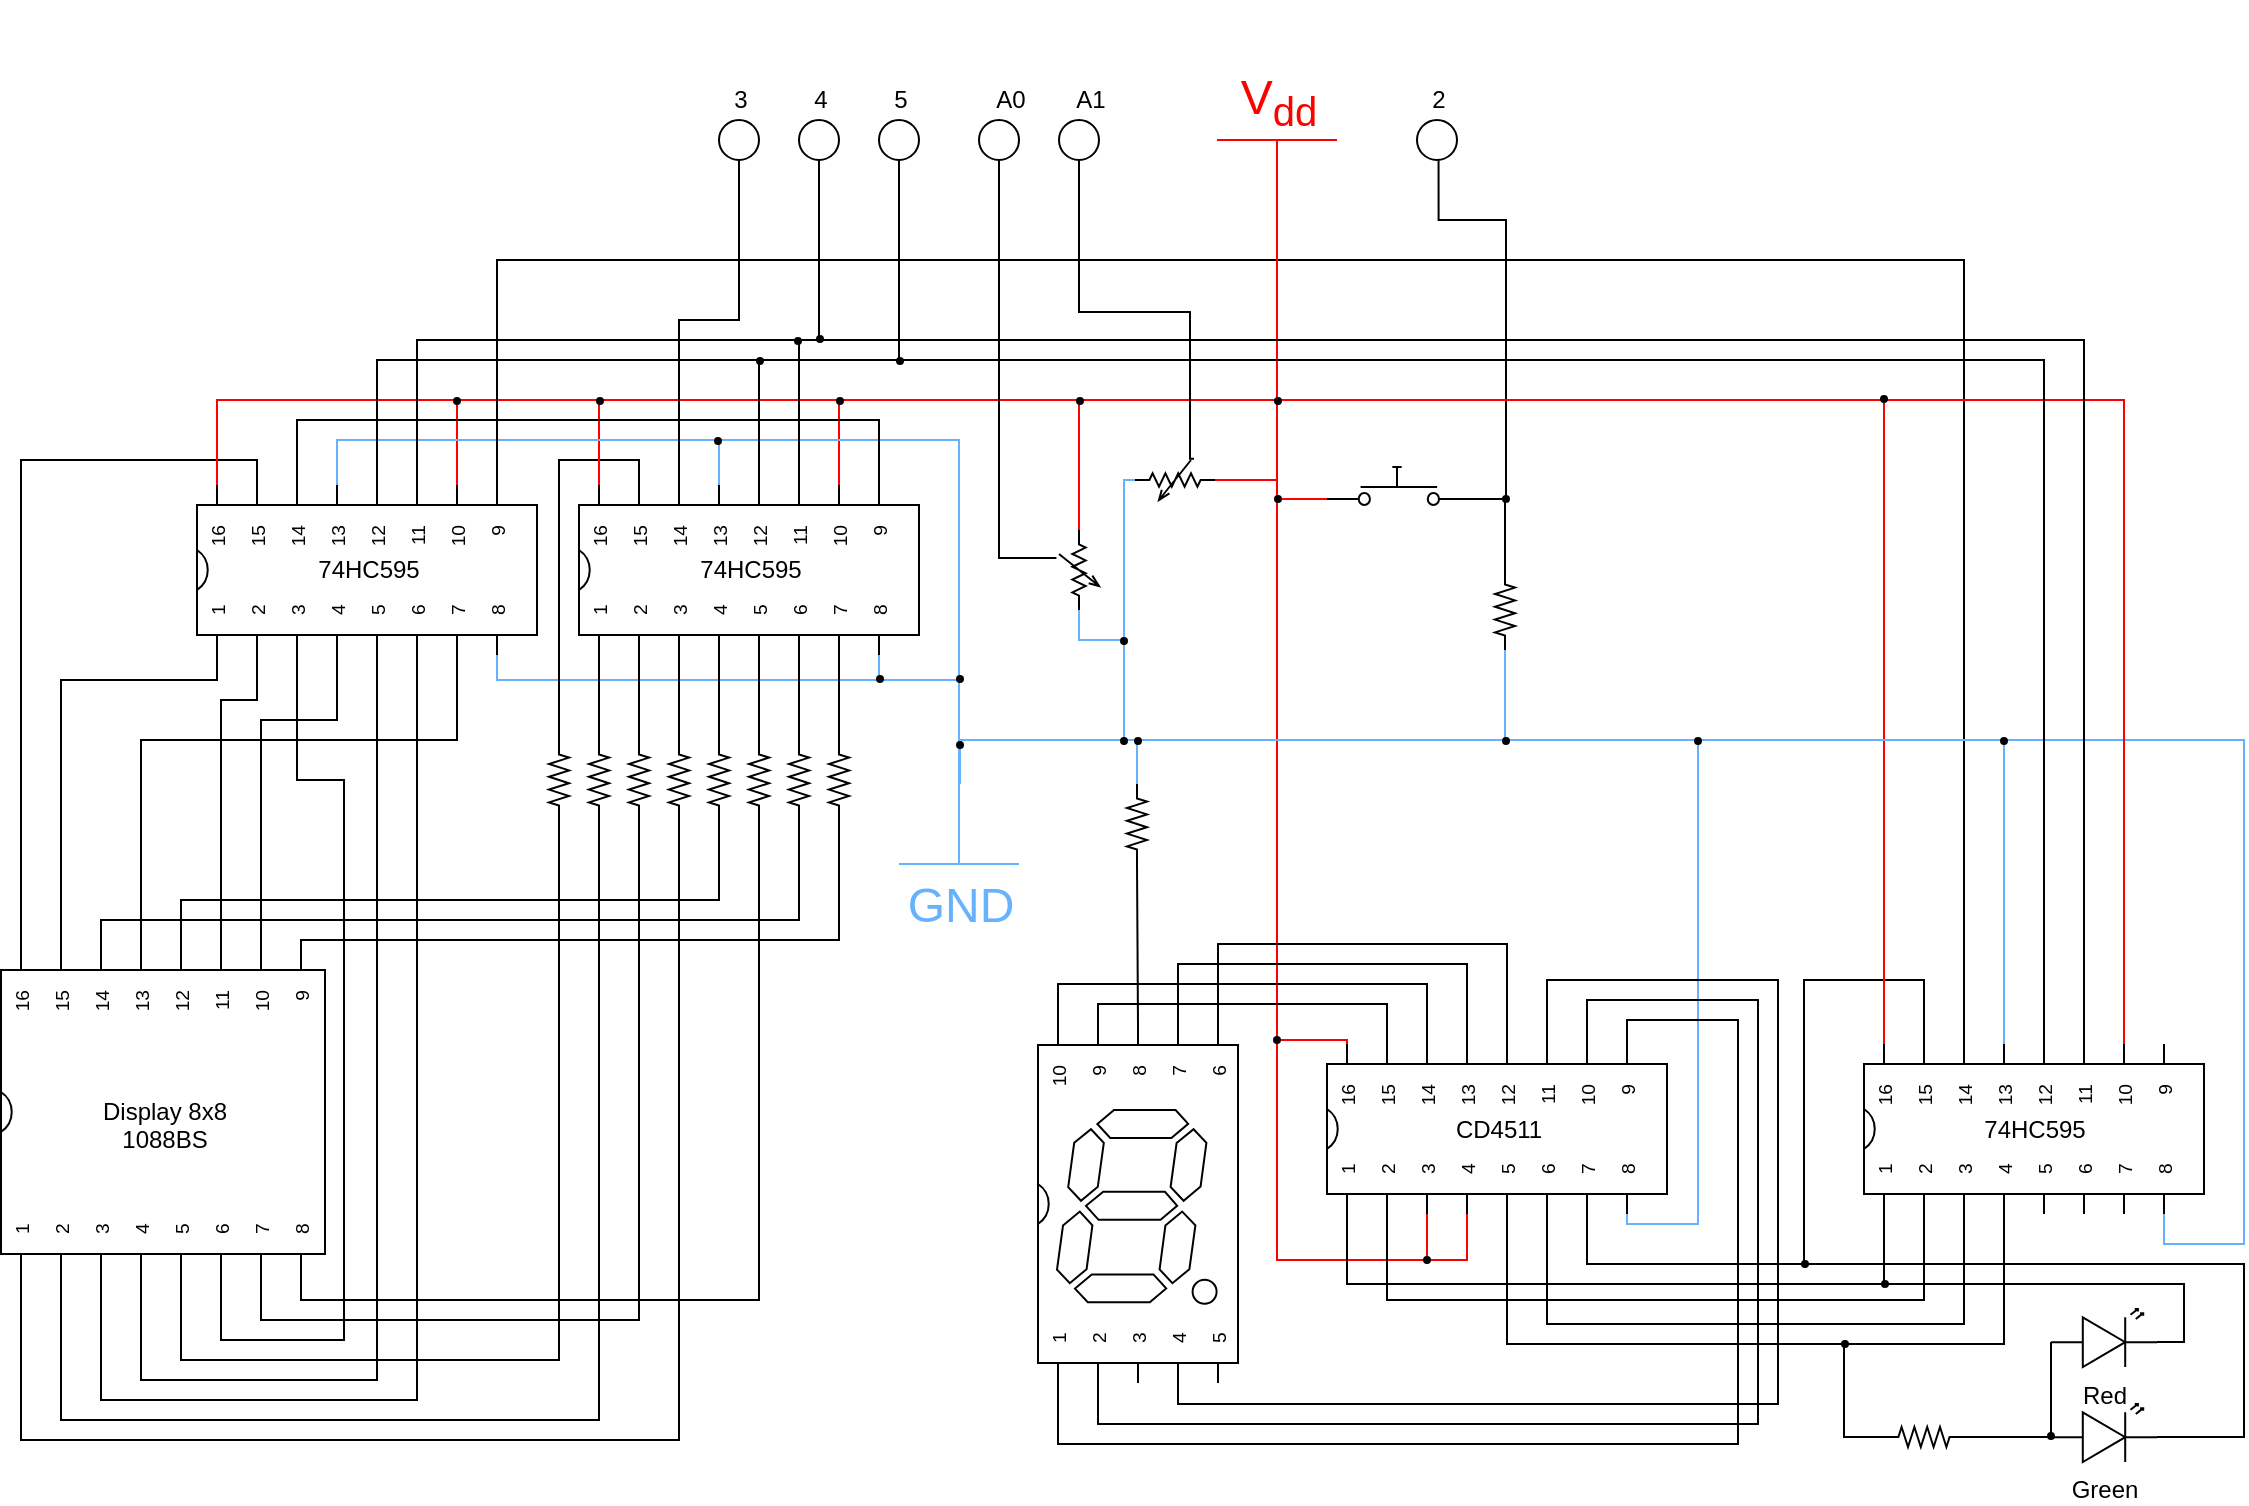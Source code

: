 <mxfile version="15.8.7" type="device"><diagram id="WAlq2ya5uPGr8nyrSccU" name="Page-1"><mxGraphModel dx="868" dy="563" grid="1" gridSize="10" guides="1" tooltips="1" connect="1" arrows="1" fold="1" page="1" pageScale="1" pageWidth="1169" pageHeight="827" math="0" shadow="0"><root><mxCell id="0"/><mxCell id="1" parent="0"/><mxCell id="hIVa_LFZMccntOHweYyd-4" value="" style="group" parent="1" vertex="1" connectable="0"><mxGeometry x="327.5" y="272.5" width="170" height="85" as="geometry"/></mxCell><mxCell id="hIVa_LFZMccntOHweYyd-1" value="" style="shadow=0;dashed=0;align=center;html=1;strokeWidth=1;shape=mxgraph.electrical.logic_gates.dual_inline_ic;labelNames=a,b,c,d,e,f,g,h,i,j,k,l,m,n,o,p,q,r,s,t;rotation=-90;flipH=1;flipV=1;direction=west;" parent="hIVa_LFZMccntOHweYyd-4" vertex="1"><mxGeometry x="42.5" y="-42.5" width="85" height="170" as="geometry"/></mxCell><mxCell id="hIVa_LFZMccntOHweYyd-3" value="&lt;span style=&quot;background-color: rgb(255 , 255 , 255)&quot;&gt;74HC595&lt;/span&gt;" style="text;html=1;align=center;verticalAlign=middle;resizable=0;points=[];autosize=1;strokeColor=none;fillColor=none;" parent="hIVa_LFZMccntOHweYyd-4" vertex="1"><mxGeometry x="50" y="32.5" width="70" height="20" as="geometry"/></mxCell><mxCell id="hIVa_LFZMccntOHweYyd-5" value="" style="group" parent="1" vertex="1" connectable="0"><mxGeometry x="136.5" y="272.5" width="170" height="85" as="geometry"/></mxCell><mxCell id="hIVa_LFZMccntOHweYyd-6" value="" style="shadow=0;dashed=0;align=center;html=1;strokeWidth=1;shape=mxgraph.electrical.logic_gates.dual_inline_ic;labelNames=a,b,c,d,e,f,g,h,i,j,k,l,m,n,o,p,q,r,s,t;rotation=-90;flipH=1;flipV=1;direction=west;" parent="hIVa_LFZMccntOHweYyd-5" vertex="1"><mxGeometry x="42.5" y="-42.5" width="85" height="170" as="geometry"/></mxCell><mxCell id="hIVa_LFZMccntOHweYyd-7" value="&lt;span style=&quot;background-color: rgb(255 , 255 , 255)&quot;&gt;74HC595&lt;/span&gt;" style="text;html=1;align=center;verticalAlign=middle;resizable=0;points=[];autosize=1;strokeColor=none;fillColor=none;" parent="hIVa_LFZMccntOHweYyd-5" vertex="1"><mxGeometry x="50" y="32.5" width="70" height="20" as="geometry"/></mxCell><mxCell id="hIVa_LFZMccntOHweYyd-42" style="edgeStyle=orthogonalEdgeStyle;rounded=0;orthogonalLoop=1;jettySize=auto;html=1;exitX=1;exitY=0;exitDx=0;exitDy=10;exitPerimeter=0;entryX=1;entryY=0;entryDx=0;entryDy=30;entryPerimeter=0;endArrow=none;endFill=0;" parent="1" source="hIVa_LFZMccntOHweYyd-9" target="hIVa_LFZMccntOHweYyd-6" edge="1"><mxGeometry relative="1" as="geometry"><Array as="points"><mxPoint x="49" y="260"/><mxPoint x="167" y="260"/></Array></mxGeometry></mxCell><mxCell id="hIVa_LFZMccntOHweYyd-43" style="edgeStyle=orthogonalEdgeStyle;rounded=0;orthogonalLoop=1;jettySize=auto;html=1;exitX=1;exitY=0;exitDx=0;exitDy=30;exitPerimeter=0;entryX=0;entryY=0;entryDx=0;entryDy=10;entryPerimeter=0;endArrow=none;endFill=0;" parent="1" source="hIVa_LFZMccntOHweYyd-9" target="hIVa_LFZMccntOHweYyd-6" edge="1"><mxGeometry relative="1" as="geometry"><Array as="points"><mxPoint x="69" y="370"/><mxPoint x="147" y="370"/></Array></mxGeometry></mxCell><mxCell id="hIVa_LFZMccntOHweYyd-44" style="edgeStyle=orthogonalEdgeStyle;rounded=0;orthogonalLoop=1;jettySize=auto;html=1;exitX=1;exitY=0;exitDx=0;exitDy=70;exitPerimeter=0;entryX=0;entryY=0;entryDx=0;entryDy=130;entryPerimeter=0;endArrow=none;endFill=0;" parent="1" source="hIVa_LFZMccntOHweYyd-9" target="hIVa_LFZMccntOHweYyd-6" edge="1"><mxGeometry relative="1" as="geometry"><Array as="points"><mxPoint x="109" y="400"/><mxPoint x="267" y="400"/></Array></mxGeometry></mxCell><mxCell id="hIVa_LFZMccntOHweYyd-45" style="edgeStyle=orthogonalEdgeStyle;rounded=0;orthogonalLoop=1;jettySize=auto;html=1;exitX=1;exitY=0;exitDx=0;exitDy=90;exitPerimeter=0;entryX=0;entryY=0.5;entryDx=0;entryDy=0;entryPerimeter=0;endArrow=none;endFill=0;" parent="1" source="hIVa_LFZMccntOHweYyd-9" target="hIVa_LFZMccntOHweYyd-17" edge="1"><mxGeometry relative="1" as="geometry"><Array as="points"><mxPoint x="129" y="480"/><mxPoint x="398" y="480"/></Array></mxGeometry></mxCell><mxCell id="hIVa_LFZMccntOHweYyd-47" style="edgeStyle=orthogonalEdgeStyle;rounded=0;orthogonalLoop=1;jettySize=auto;html=1;exitX=0;exitY=0;exitDx=0;exitDy=150;exitPerimeter=0;entryX=0;entryY=0.5;entryDx=0;entryDy=0;entryPerimeter=0;endArrow=none;endFill=0;" parent="1" source="hIVa_LFZMccntOHweYyd-9" target="hIVa_LFZMccntOHweYyd-15" edge="1"><mxGeometry relative="1" as="geometry"><Array as="points"><mxPoint x="189" y="680"/><mxPoint x="418" y="680"/></Array></mxGeometry></mxCell><mxCell id="hIVa_LFZMccntOHweYyd-48" style="edgeStyle=orthogonalEdgeStyle;rounded=0;orthogonalLoop=1;jettySize=auto;html=1;exitX=0;exitY=0;exitDx=0;exitDy=130;exitPerimeter=0;entryX=0;entryY=0.5;entryDx=0;entryDy=0;entryPerimeter=0;endArrow=none;endFill=0;" parent="1" source="hIVa_LFZMccntOHweYyd-9" target="hIVa_LFZMccntOHweYyd-18" edge="1"><mxGeometry relative="1" as="geometry"><Array as="points"><mxPoint x="169" y="690"/><mxPoint x="358" y="690"/></Array></mxGeometry></mxCell><mxCell id="hIVa_LFZMccntOHweYyd-49" style="edgeStyle=orthogonalEdgeStyle;rounded=0;orthogonalLoop=1;jettySize=auto;html=1;exitX=0;exitY=0;exitDx=0;exitDy=110;exitPerimeter=0;entryX=0;entryY=0;entryDx=0;entryDy=50;entryPerimeter=0;endArrow=none;endFill=0;" parent="1" source="hIVa_LFZMccntOHweYyd-9" target="hIVa_LFZMccntOHweYyd-6" edge="1"><mxGeometry relative="1" as="geometry"><Array as="points"><mxPoint x="149" y="700"/><mxPoint x="210" y="700"/><mxPoint x="210" y="420"/><mxPoint x="187" y="420"/></Array></mxGeometry></mxCell><mxCell id="hIVa_LFZMccntOHweYyd-50" style="edgeStyle=orthogonalEdgeStyle;rounded=0;orthogonalLoop=1;jettySize=auto;html=1;exitX=1;exitY=0;exitDx=0;exitDy=130;exitPerimeter=0;entryX=0;entryY=0;entryDx=0;entryDy=70;entryPerimeter=0;endArrow=none;endFill=0;" parent="1" source="hIVa_LFZMccntOHweYyd-9" target="hIVa_LFZMccntOHweYyd-6" edge="1"><mxGeometry relative="1" as="geometry"><Array as="points"><mxPoint x="169" y="390"/><mxPoint x="207" y="390"/></Array></mxGeometry></mxCell><mxCell id="hIVa_LFZMccntOHweYyd-51" style="edgeStyle=orthogonalEdgeStyle;rounded=0;orthogonalLoop=1;jettySize=auto;html=1;exitX=1;exitY=0;exitDx=0;exitDy=110;exitPerimeter=0;entryX=0;entryY=0;entryDx=0;entryDy=30;entryPerimeter=0;endArrow=none;endFill=0;" parent="1" source="hIVa_LFZMccntOHweYyd-9" target="hIVa_LFZMccntOHweYyd-6" edge="1"><mxGeometry relative="1" as="geometry"><Array as="points"><mxPoint x="149" y="380"/><mxPoint x="167" y="380"/></Array></mxGeometry></mxCell><mxCell id="hIVa_LFZMccntOHweYyd-52" style="edgeStyle=orthogonalEdgeStyle;rounded=0;orthogonalLoop=1;jettySize=auto;html=1;exitX=0;exitY=0;exitDx=0;exitDy=10;exitPerimeter=0;entryX=0;entryY=0.5;entryDx=0;entryDy=0;entryPerimeter=0;endArrow=none;endFill=0;" parent="1" source="hIVa_LFZMccntOHweYyd-9" target="hIVa_LFZMccntOHweYyd-16" edge="1"><mxGeometry relative="1" as="geometry"><Array as="points"><mxPoint x="49" y="750"/><mxPoint x="378" y="750"/></Array></mxGeometry></mxCell><mxCell id="hIVa_LFZMccntOHweYyd-53" style="edgeStyle=orthogonalEdgeStyle;rounded=0;orthogonalLoop=1;jettySize=auto;html=1;exitX=0;exitY=0;exitDx=0;exitDy=30;exitPerimeter=0;entryX=0;entryY=0.5;entryDx=0;entryDy=0;entryPerimeter=0;endArrow=none;endFill=0;" parent="1" source="hIVa_LFZMccntOHweYyd-9" target="hIVa_LFZMccntOHweYyd-20" edge="1"><mxGeometry relative="1" as="geometry"><Array as="points"><mxPoint x="69" y="740"/><mxPoint x="338" y="740"/></Array></mxGeometry></mxCell><mxCell id="hIVa_LFZMccntOHweYyd-54" style="edgeStyle=orthogonalEdgeStyle;rounded=0;orthogonalLoop=1;jettySize=auto;html=1;exitX=0;exitY=0;exitDx=0;exitDy=50;exitPerimeter=0;entryX=0;entryY=0;entryDx=0;entryDy=110;entryPerimeter=0;endArrow=none;endFill=0;" parent="1" source="hIVa_LFZMccntOHweYyd-9" target="hIVa_LFZMccntOHweYyd-6" edge="1"><mxGeometry relative="1" as="geometry"><Array as="points"><mxPoint x="89" y="730"/><mxPoint x="247" y="730"/></Array></mxGeometry></mxCell><mxCell id="hIVa_LFZMccntOHweYyd-55" style="edgeStyle=orthogonalEdgeStyle;rounded=0;orthogonalLoop=1;jettySize=auto;html=1;exitX=0;exitY=0;exitDx=0;exitDy=70;exitPerimeter=0;entryX=0;entryY=0;entryDx=0;entryDy=90;entryPerimeter=0;endArrow=none;endFill=0;" parent="1" source="hIVa_LFZMccntOHweYyd-9" target="hIVa_LFZMccntOHweYyd-6" edge="1"><mxGeometry relative="1" as="geometry"><Array as="points"><mxPoint x="109" y="720"/><mxPoint x="227" y="720"/></Array></mxGeometry></mxCell><mxCell id="hIVa_LFZMccntOHweYyd-10" value="" style="pointerEvents=1;verticalLabelPosition=bottom;shadow=0;dashed=0;align=center;html=1;verticalAlign=top;shape=mxgraph.electrical.resistors.resistor_2;labelBackgroundColor=none;rotation=-90;" parent="1" vertex="1"><mxGeometry x="437.5" y="415" width="40" height="10" as="geometry"/></mxCell><mxCell id="hIVa_LFZMccntOHweYyd-11" value="GND" style="pointerEvents=1;verticalLabelPosition=bottom;shadow=0;dashed=0;align=center;html=1;verticalAlign=top;shape=mxgraph.electrical.signal_sources.vss2;fontSize=24;flipV=1;labelBackgroundColor=none;strokeColor=#66B2FF;fontColor=#66B2FF;" parent="1" vertex="1"><mxGeometry x="487.5" y="422" width="60" height="40" as="geometry"/></mxCell><mxCell id="hIVa_LFZMccntOHweYyd-12" style="edgeStyle=orthogonalEdgeStyle;rounded=0;orthogonalLoop=1;jettySize=auto;html=1;exitX=0;exitY=0;exitDx=0;exitDy=150;exitPerimeter=0;entryX=0.5;entryY=1;entryDx=0;entryDy=0;entryPerimeter=0;endArrow=none;endFill=0;strokeColor=#66B2FF;" parent="1" source="hIVa_LFZMccntOHweYyd-1" target="hIVa_LFZMccntOHweYyd-11" edge="1"><mxGeometry relative="1" as="geometry"><Array as="points"><mxPoint x="477.5" y="370"/><mxPoint x="517.5" y="370"/></Array></mxGeometry></mxCell><mxCell id="hIVa_LFZMccntOHweYyd-13" style="edgeStyle=orthogonalEdgeStyle;rounded=0;orthogonalLoop=1;jettySize=auto;html=1;exitX=0;exitY=0;exitDx=0;exitDy=150;exitPerimeter=0;endArrow=none;endFill=0;entryX=0.5;entryY=1;entryDx=0;entryDy=0;entryPerimeter=0;strokeColor=#66B2FF;" parent="1" source="hIVa_LFZMccntOHweYyd-6" target="hIVa_LFZMccntOHweYyd-11" edge="1"><mxGeometry relative="1" as="geometry"><mxPoint x="557.5" y="400" as="targetPoint"/><Array as="points"><mxPoint x="286.5" y="370"/><mxPoint x="517.5" y="370"/></Array></mxGeometry></mxCell><mxCell id="hIVa_LFZMccntOHweYyd-40" style="edgeStyle=orthogonalEdgeStyle;rounded=0;orthogonalLoop=1;jettySize=auto;html=1;exitX=0;exitY=0.5;exitDx=0;exitDy=0;exitPerimeter=0;entryX=1;entryY=0;entryDx=0;entryDy=150;entryPerimeter=0;endArrow=none;endFill=0;" parent="1" source="hIVa_LFZMccntOHweYyd-10" target="hIVa_LFZMccntOHweYyd-9" edge="1"><mxGeometry relative="1" as="geometry"><Array as="points"><mxPoint x="458" y="500"/><mxPoint x="189" y="500"/></Array></mxGeometry></mxCell><mxCell id="hIVa_LFZMccntOHweYyd-41" style="edgeStyle=orthogonalEdgeStyle;rounded=0;orthogonalLoop=1;jettySize=auto;html=1;exitX=0;exitY=0.5;exitDx=0;exitDy=0;exitPerimeter=0;entryX=1;entryY=0;entryDx=0;entryDy=50;entryPerimeter=0;endArrow=none;endFill=0;" parent="1" source="hIVa_LFZMccntOHweYyd-14" target="hIVa_LFZMccntOHweYyd-9" edge="1"><mxGeometry relative="1" as="geometry"><Array as="points"><mxPoint x="438" y="490"/><mxPoint x="89" y="490"/></Array></mxGeometry></mxCell><mxCell id="hIVa_LFZMccntOHweYyd-14" value="" style="pointerEvents=1;verticalLabelPosition=bottom;shadow=0;dashed=0;align=center;html=1;verticalAlign=top;shape=mxgraph.electrical.resistors.resistor_2;labelBackgroundColor=none;rotation=-90;" parent="1" vertex="1"><mxGeometry x="417.5" y="415" width="40" height="10" as="geometry"/></mxCell><mxCell id="hIVa_LFZMccntOHweYyd-15" value="" style="pointerEvents=1;verticalLabelPosition=bottom;shadow=0;dashed=0;align=center;html=1;verticalAlign=top;shape=mxgraph.electrical.resistors.resistor_2;labelBackgroundColor=none;rotation=-90;" parent="1" vertex="1"><mxGeometry x="397.5" y="415" width="40" height="10" as="geometry"/></mxCell><mxCell id="hIVa_LFZMccntOHweYyd-16" value="" style="pointerEvents=1;verticalLabelPosition=bottom;shadow=0;dashed=0;align=center;html=1;verticalAlign=top;shape=mxgraph.electrical.resistors.resistor_2;labelBackgroundColor=none;rotation=-90;" parent="1" vertex="1"><mxGeometry x="357.5" y="415" width="40" height="10" as="geometry"/></mxCell><mxCell id="hIVa_LFZMccntOHweYyd-17" value="" style="pointerEvents=1;verticalLabelPosition=bottom;shadow=0;dashed=0;align=center;html=1;verticalAlign=top;shape=mxgraph.electrical.resistors.resistor_2;labelBackgroundColor=none;rotation=-90;" parent="1" vertex="1"><mxGeometry x="377.5" y="415" width="40" height="10" as="geometry"/></mxCell><mxCell id="hIVa_LFZMccntOHweYyd-18" value="" style="pointerEvents=1;verticalLabelPosition=bottom;shadow=0;dashed=0;align=center;html=1;verticalAlign=top;shape=mxgraph.electrical.resistors.resistor_2;labelBackgroundColor=none;rotation=-90;" parent="1" vertex="1"><mxGeometry x="337.5" y="415" width="40" height="10" as="geometry"/></mxCell><mxCell id="hIVa_LFZMccntOHweYyd-46" style="edgeStyle=orthogonalEdgeStyle;rounded=0;orthogonalLoop=1;jettySize=auto;html=1;exitX=0;exitY=0.5;exitDx=0;exitDy=0;exitPerimeter=0;entryX=0;entryY=0;entryDx=0;entryDy=90;entryPerimeter=0;endArrow=none;endFill=0;" parent="1" source="hIVa_LFZMccntOHweYyd-19" target="hIVa_LFZMccntOHweYyd-9" edge="1"><mxGeometry relative="1" as="geometry"><Array as="points"><mxPoint x="318" y="710"/><mxPoint x="129" y="710"/></Array></mxGeometry></mxCell><mxCell id="hIVa_LFZMccntOHweYyd-19" value="" style="pointerEvents=1;verticalLabelPosition=bottom;shadow=0;dashed=0;align=center;html=1;verticalAlign=top;shape=mxgraph.electrical.resistors.resistor_2;labelBackgroundColor=none;rotation=-90;" parent="1" vertex="1"><mxGeometry x="297.5" y="415" width="40" height="10" as="geometry"/></mxCell><mxCell id="hIVa_LFZMccntOHweYyd-20" value="" style="pointerEvents=1;verticalLabelPosition=bottom;shadow=0;dashed=0;align=center;html=1;verticalAlign=top;shape=mxgraph.electrical.resistors.resistor_2;labelBackgroundColor=none;rotation=-90;" parent="1" vertex="1"><mxGeometry x="317.5" y="415" width="40" height="10" as="geometry"/></mxCell><mxCell id="hIVa_LFZMccntOHweYyd-21" style="edgeStyle=orthogonalEdgeStyle;rounded=0;orthogonalLoop=1;jettySize=auto;html=1;exitX=0;exitY=0;exitDx=0;exitDy=130;exitPerimeter=0;entryX=1;entryY=0.5;entryDx=0;entryDy=0;entryPerimeter=0;endArrow=none;endFill=0;" parent="1" source="hIVa_LFZMccntOHweYyd-1" target="hIVa_LFZMccntOHweYyd-10" edge="1"><mxGeometry relative="1" as="geometry"/></mxCell><mxCell id="hIVa_LFZMccntOHweYyd-22" style="edgeStyle=orthogonalEdgeStyle;rounded=0;orthogonalLoop=1;jettySize=auto;html=1;exitX=0;exitY=0;exitDx=0;exitDy=110;exitPerimeter=0;entryX=1;entryY=0.5;entryDx=0;entryDy=0;entryPerimeter=0;endArrow=none;endFill=0;" parent="1" source="hIVa_LFZMccntOHweYyd-1" target="hIVa_LFZMccntOHweYyd-14" edge="1"><mxGeometry relative="1" as="geometry"/></mxCell><mxCell id="hIVa_LFZMccntOHweYyd-25" style="edgeStyle=orthogonalEdgeStyle;rounded=0;orthogonalLoop=1;jettySize=auto;html=1;exitX=0;exitY=0;exitDx=0;exitDy=90;exitPerimeter=0;entryX=1;entryY=0.5;entryDx=0;entryDy=0;entryPerimeter=0;endArrow=none;endFill=0;" parent="1" source="hIVa_LFZMccntOHweYyd-1" target="hIVa_LFZMccntOHweYyd-15" edge="1"><mxGeometry relative="1" as="geometry"/></mxCell><mxCell id="hIVa_LFZMccntOHweYyd-26" style="edgeStyle=orthogonalEdgeStyle;rounded=0;orthogonalLoop=1;jettySize=auto;html=1;exitX=0;exitY=0;exitDx=0;exitDy=70;exitPerimeter=0;entryX=1;entryY=0.5;entryDx=0;entryDy=0;entryPerimeter=0;endArrow=none;endFill=0;" parent="1" source="hIVa_LFZMccntOHweYyd-1" target="hIVa_LFZMccntOHweYyd-17" edge="1"><mxGeometry relative="1" as="geometry"/></mxCell><mxCell id="hIVa_LFZMccntOHweYyd-27" style="edgeStyle=orthogonalEdgeStyle;rounded=0;orthogonalLoop=1;jettySize=auto;html=1;exitX=0;exitY=0;exitDx=0;exitDy=50;exitPerimeter=0;entryX=1;entryY=0.5;entryDx=0;entryDy=0;entryPerimeter=0;endArrow=none;endFill=0;" parent="1" source="hIVa_LFZMccntOHweYyd-1" target="hIVa_LFZMccntOHweYyd-16" edge="1"><mxGeometry relative="1" as="geometry"/></mxCell><mxCell id="hIVa_LFZMccntOHweYyd-28" style="edgeStyle=orthogonalEdgeStyle;rounded=0;orthogonalLoop=1;jettySize=auto;html=1;exitX=0;exitY=0;exitDx=0;exitDy=30;exitPerimeter=0;entryX=1;entryY=0.5;entryDx=0;entryDy=0;entryPerimeter=0;endArrow=none;endFill=0;" parent="1" source="hIVa_LFZMccntOHweYyd-1" target="hIVa_LFZMccntOHweYyd-18" edge="1"><mxGeometry relative="1" as="geometry"/></mxCell><mxCell id="hIVa_LFZMccntOHweYyd-29" style="edgeStyle=orthogonalEdgeStyle;rounded=0;orthogonalLoop=1;jettySize=auto;html=1;exitX=0;exitY=0;exitDx=0;exitDy=10;exitPerimeter=0;entryX=1;entryY=0.5;entryDx=0;entryDy=0;entryPerimeter=0;endArrow=none;endFill=0;" parent="1" source="hIVa_LFZMccntOHweYyd-1" target="hIVa_LFZMccntOHweYyd-20" edge="1"><mxGeometry relative="1" as="geometry"/></mxCell><mxCell id="hIVa_LFZMccntOHweYyd-30" style="edgeStyle=orthogonalEdgeStyle;rounded=0;orthogonalLoop=1;jettySize=auto;html=1;exitX=1;exitY=0;exitDx=0;exitDy=30;exitPerimeter=0;entryX=1;entryY=0.5;entryDx=0;entryDy=0;entryPerimeter=0;endArrow=none;endFill=0;" parent="1" source="hIVa_LFZMccntOHweYyd-1" target="hIVa_LFZMccntOHweYyd-19" edge="1"><mxGeometry relative="1" as="geometry"><Array as="points"><mxPoint x="358" y="260"/><mxPoint x="318" y="260"/></Array></mxGeometry></mxCell><mxCell id="hIVa_LFZMccntOHweYyd-32" style="edgeStyle=orthogonalEdgeStyle;rounded=0;orthogonalLoop=1;jettySize=auto;html=1;exitX=0.5;exitY=0;exitDx=0;exitDy=0;exitPerimeter=0;entryX=1;entryY=0;entryDx=0;entryDy=130;entryPerimeter=0;endArrow=none;endFill=0;strokeColor=#FF0000;" parent="1" source="-0f09e0QBO-piiXvDuSQ-41" target="hIVa_LFZMccntOHweYyd-1" edge="1"><mxGeometry relative="1" as="geometry"><Array as="points"><mxPoint x="676.5" y="230"/><mxPoint x="457.5" y="230"/></Array></mxGeometry></mxCell><mxCell id="hIVa_LFZMccntOHweYyd-34" style="edgeStyle=orthogonalEdgeStyle;rounded=0;orthogonalLoop=1;jettySize=auto;html=1;exitX=1;exitY=0;exitDx=0;exitDy=130;exitPerimeter=0;entryX=0.5;entryY=0;entryDx=0;entryDy=0;entryPerimeter=0;endArrow=none;endFill=0;strokeColor=#FF0000;" parent="1" source="hIVa_LFZMccntOHweYyd-6" target="-0f09e0QBO-piiXvDuSQ-41" edge="1"><mxGeometry relative="1" as="geometry"><Array as="points"><mxPoint x="266.5" y="230"/><mxPoint x="676.5" y="230"/></Array></mxGeometry></mxCell><mxCell id="hIVa_LFZMccntOHweYyd-35" style="edgeStyle=orthogonalEdgeStyle;rounded=0;orthogonalLoop=1;jettySize=auto;html=1;exitX=1;exitY=0;exitDx=0;exitDy=10;exitPerimeter=0;endArrow=none;endFill=0;entryX=0.5;entryY=0;entryDx=0;entryDy=0;entryPerimeter=0;strokeColor=#FF0000;" parent="1" source="hIVa_LFZMccntOHweYyd-1" target="-0f09e0QBO-piiXvDuSQ-41" edge="1"><mxGeometry relative="1" as="geometry"><mxPoint x="597.5" y="170" as="targetPoint"/><Array as="points"><mxPoint x="337.5" y="230"/><mxPoint x="676.5" y="230"/></Array></mxGeometry></mxCell><mxCell id="hIVa_LFZMccntOHweYyd-36" style="edgeStyle=orthogonalEdgeStyle;rounded=0;orthogonalLoop=1;jettySize=auto;html=1;exitX=1;exitY=0;exitDx=0;exitDy=10;exitPerimeter=0;entryX=0.5;entryY=0;entryDx=0;entryDy=0;entryPerimeter=0;endArrow=none;endFill=0;strokeColor=#FF0000;" parent="1" source="hIVa_LFZMccntOHweYyd-6" target="-0f09e0QBO-piiXvDuSQ-41" edge="1"><mxGeometry relative="1" as="geometry"><Array as="points"><mxPoint x="146.5" y="230"/><mxPoint x="676.5" y="230"/></Array></mxGeometry></mxCell><mxCell id="hIVa_LFZMccntOHweYyd-38" style="edgeStyle=orthogonalEdgeStyle;rounded=0;orthogonalLoop=1;jettySize=auto;html=1;exitX=1;exitY=0;exitDx=0;exitDy=70;exitPerimeter=0;entryX=0.5;entryY=1;entryDx=0;entryDy=0;entryPerimeter=0;endArrow=none;endFill=0;strokeColor=#66B2FF;" parent="1" source="hIVa_LFZMccntOHweYyd-1" target="hIVa_LFZMccntOHweYyd-11" edge="1"><mxGeometry relative="1" as="geometry"><Array as="points"><mxPoint x="398" y="250"/><mxPoint x="518" y="250"/></Array></mxGeometry></mxCell><mxCell id="hIVa_LFZMccntOHweYyd-39" style="edgeStyle=orthogonalEdgeStyle;rounded=0;orthogonalLoop=1;jettySize=auto;html=1;exitX=1;exitY=0;exitDx=0;exitDy=70;exitPerimeter=0;entryX=1;entryY=0;entryDx=0;entryDy=70;entryPerimeter=0;endArrow=none;endFill=0;strokeColor=#66B2FF;" parent="1" source="hIVa_LFZMccntOHweYyd-6" target="hIVa_LFZMccntOHweYyd-1" edge="1"><mxGeometry relative="1" as="geometry"><Array as="points"><mxPoint x="206.5" y="250"/><mxPoint x="397.5" y="250"/></Array></mxGeometry></mxCell><mxCell id="hIVa_LFZMccntOHweYyd-63" style="edgeStyle=orthogonalEdgeStyle;rounded=0;orthogonalLoop=1;jettySize=auto;html=1;exitX=0.5;exitY=1;exitDx=0;exitDy=0;entryX=1;entryY=0;entryDx=0;entryDy=110;entryPerimeter=0;endArrow=none;endFill=0;" parent="1" source="hIVa_LFZMccntOHweYyd-56" target="hIVa_LFZMccntOHweYyd-6" edge="1"><mxGeometry relative="1" as="geometry"><Array as="points"><mxPoint x="447.5" y="200"/><mxPoint x="246.5" y="200"/></Array></mxGeometry></mxCell><mxCell id="hIVa_LFZMccntOHweYyd-64" style="edgeStyle=orthogonalEdgeStyle;rounded=0;orthogonalLoop=1;jettySize=auto;html=1;exitX=0.5;exitY=1;exitDx=0;exitDy=0;entryX=1;entryY=0;entryDx=0;entryDy=110;entryPerimeter=0;endArrow=none;endFill=0;" parent="1" source="hIVa_LFZMccntOHweYyd-56" target="hIVa_LFZMccntOHweYyd-1" edge="1"><mxGeometry relative="1" as="geometry"><Array as="points"><mxPoint x="447.5" y="200"/><mxPoint x="437.5" y="200"/></Array></mxGeometry></mxCell><mxCell id="hIVa_LFZMccntOHweYyd-67" style="edgeStyle=orthogonalEdgeStyle;rounded=0;orthogonalLoop=1;jettySize=auto;html=1;exitX=0.5;exitY=1;exitDx=0;exitDy=0;entryX=1;entryY=0;entryDx=0;entryDy=50;entryPerimeter=0;endArrow=none;endFill=0;" parent="1" source="hIVa_LFZMccntOHweYyd-57" target="hIVa_LFZMccntOHweYyd-1" edge="1"><mxGeometry relative="1" as="geometry"><Array as="points"><mxPoint x="407.5" y="190"/><mxPoint x="377.5" y="190"/></Array></mxGeometry></mxCell><mxCell id="hIVa_LFZMccntOHweYyd-60" style="edgeStyle=orthogonalEdgeStyle;rounded=0;orthogonalLoop=1;jettySize=auto;html=1;exitX=0.5;exitY=1;exitDx=0;exitDy=0;entryX=1;entryY=0;entryDx=0;entryDy=90;entryPerimeter=0;endArrow=none;endFill=0;" parent="1" source="hIVa_LFZMccntOHweYyd-58" target="hIVa_LFZMccntOHweYyd-1" edge="1"><mxGeometry relative="1" as="geometry"><Array as="points"><mxPoint x="487.5" y="210"/><mxPoint x="417.5" y="210"/></Array></mxGeometry></mxCell><mxCell id="hIVa_LFZMccntOHweYyd-61" style="edgeStyle=orthogonalEdgeStyle;rounded=0;orthogonalLoop=1;jettySize=auto;html=1;exitX=0.5;exitY=1;exitDx=0;exitDy=0;entryX=1;entryY=0;entryDx=0;entryDy=90;entryPerimeter=0;endArrow=none;endFill=0;" parent="1" source="hIVa_LFZMccntOHweYyd-58" target="hIVa_LFZMccntOHweYyd-6" edge="1"><mxGeometry relative="1" as="geometry"><Array as="points"><mxPoint x="487.5" y="210"/><mxPoint x="226.5" y="210"/></Array></mxGeometry></mxCell><mxCell id="hIVa_LFZMccntOHweYyd-68" style="edgeStyle=orthogonalEdgeStyle;rounded=0;orthogonalLoop=1;jettySize=auto;html=1;exitX=1;exitY=0;exitDx=0;exitDy=150;exitPerimeter=0;entryX=1;entryY=0;entryDx=0;entryDy=50;entryPerimeter=0;endArrow=none;endFill=0;" parent="1" source="hIVa_LFZMccntOHweYyd-1" target="hIVa_LFZMccntOHweYyd-6" edge="1"><mxGeometry relative="1" as="geometry"><Array as="points"><mxPoint x="477.5" y="240"/><mxPoint x="186.5" y="240"/></Array></mxGeometry></mxCell><mxCell id="buIrTmSZ2sm0ezfgl0Va-7" style="edgeStyle=orthogonalEdgeStyle;rounded=0;orthogonalLoop=1;jettySize=auto;html=1;entryX=0.5;entryY=0;entryDx=0;entryDy=0;entryPerimeter=0;endArrow=none;endFill=0;exitX=0;exitY=0.5;exitDx=0;exitDy=0;exitPerimeter=0;strokeColor=#FF0000;" parent="1" source="buIrTmSZ2sm0ezfgl0Va-2" target="-0f09e0QBO-piiXvDuSQ-41" edge="1"><mxGeometry relative="1" as="geometry"><Array as="points"><mxPoint x="644" y="270"/><mxPoint x="677" y="270"/></Array><mxPoint x="650" y="310" as="sourcePoint"/></mxGeometry></mxCell><mxCell id="buIrTmSZ2sm0ezfgl0Va-9" style="edgeStyle=orthogonalEdgeStyle;rounded=0;orthogonalLoop=1;jettySize=auto;html=1;entryX=0.5;entryY=1;entryDx=0;entryDy=0;entryPerimeter=0;endArrow=none;endFill=0;exitX=1;exitY=0.5;exitDx=0;exitDy=0;exitPerimeter=0;strokeColor=#66B2FF;" parent="1" source="buIrTmSZ2sm0ezfgl0Va-2" target="hIVa_LFZMccntOHweYyd-11" edge="1"><mxGeometry relative="1" as="geometry"><Array as="points"><mxPoint x="600" y="270"/><mxPoint x="600" y="400"/><mxPoint x="517" y="400"/></Array><mxPoint x="640" y="380" as="sourcePoint"/></mxGeometry></mxCell><mxCell id="buIrTmSZ2sm0ezfgl0Va-2" value="" style="pointerEvents=1;verticalLabelPosition=bottom;shadow=0;dashed=0;align=center;fillColor=#ffffff;html=1;verticalAlign=top;strokeWidth=1;shape=mxgraph.electrical.resistors.variable_resistor_2;rotation=-180;" parent="1" vertex="1"><mxGeometry x="605.5" y="260" width="40" height="20" as="geometry"/></mxCell><mxCell id="buIrTmSZ2sm0ezfgl0Va-6" style="edgeStyle=orthogonalEdgeStyle;rounded=0;orthogonalLoop=1;jettySize=auto;html=1;exitX=0;exitY=0.5;exitDx=0;exitDy=0;exitPerimeter=0;entryX=0.5;entryY=0;entryDx=0;entryDy=0;entryPerimeter=0;endArrow=none;endFill=0;strokeColor=#FF0000;" parent="1" source="buIrTmSZ2sm0ezfgl0Va-3" target="-0f09e0QBO-piiXvDuSQ-41" edge="1"><mxGeometry relative="1" as="geometry"><Array as="points"><mxPoint x="578" y="230"/><mxPoint x="677" y="230"/></Array></mxGeometry></mxCell><mxCell id="buIrTmSZ2sm0ezfgl0Va-8" style="edgeStyle=orthogonalEdgeStyle;rounded=0;orthogonalLoop=1;jettySize=auto;html=1;exitX=1;exitY=0.5;exitDx=0;exitDy=0;exitPerimeter=0;entryX=0.5;entryY=1;entryDx=0;entryDy=0;entryPerimeter=0;endArrow=none;endFill=0;strokeColor=#66B2FF;" parent="1" source="buIrTmSZ2sm0ezfgl0Va-3" target="hIVa_LFZMccntOHweYyd-11" edge="1"><mxGeometry relative="1" as="geometry"><Array as="points"><mxPoint x="577" y="350"/><mxPoint x="600" y="350"/><mxPoint x="600" y="400"/><mxPoint x="517" y="400"/></Array></mxGeometry></mxCell><mxCell id="buIrTmSZ2sm0ezfgl0Va-3" value="" style="pointerEvents=1;verticalLabelPosition=bottom;shadow=0;dashed=0;align=center;fillColor=#ffffff;html=1;verticalAlign=top;strokeWidth=1;shape=mxgraph.electrical.resistors.variable_resistor_2;rotation=90;" parent="1" vertex="1"><mxGeometry x="557.5" y="305" width="40" height="20" as="geometry"/></mxCell><mxCell id="buIrTmSZ2sm0ezfgl0Va-10" value="" style="group" parent="1" vertex="1" connectable="0"><mxGeometry x="477.5" y="70" width="20" height="40" as="geometry"/></mxCell><mxCell id="hIVa_LFZMccntOHweYyd-58" value="" style="verticalLabelPosition=bottom;shadow=0;dashed=0;align=center;html=1;verticalAlign=top;strokeWidth=1;shape=ellipse;perimeter=ellipsePerimeter;labelBackgroundColor=none;" parent="buIrTmSZ2sm0ezfgl0Va-10" vertex="1"><mxGeometry y="20" width="20" height="20" as="geometry"/></mxCell><mxCell id="hIVa_LFZMccntOHweYyd-62" value="5" style="text;html=1;align=center;verticalAlign=middle;resizable=0;points=[];autosize=1;strokeColor=none;fillColor=none;" parent="buIrTmSZ2sm0ezfgl0Va-10" vertex="1"><mxGeometry width="20" height="20" as="geometry"/></mxCell><mxCell id="buIrTmSZ2sm0ezfgl0Va-11" value="" style="group" parent="1" vertex="1" connectable="0"><mxGeometry x="437.5" y="70" width="20" height="40" as="geometry"/></mxCell><mxCell id="hIVa_LFZMccntOHweYyd-56" value="" style="verticalLabelPosition=bottom;shadow=0;dashed=0;align=center;html=1;verticalAlign=top;strokeWidth=1;shape=ellipse;perimeter=ellipsePerimeter;labelBackgroundColor=none;" parent="buIrTmSZ2sm0ezfgl0Va-11" vertex="1"><mxGeometry y="20" width="20" height="20" as="geometry"/></mxCell><mxCell id="hIVa_LFZMccntOHweYyd-65" value="4" style="text;html=1;align=center;verticalAlign=middle;resizable=0;points=[];autosize=1;strokeColor=none;fillColor=none;" parent="buIrTmSZ2sm0ezfgl0Va-11" vertex="1"><mxGeometry width="20" height="20" as="geometry"/></mxCell><mxCell id="buIrTmSZ2sm0ezfgl0Va-12" value="" style="group" parent="1" vertex="1" connectable="0"><mxGeometry x="397.5" y="70" width="20" height="40" as="geometry"/></mxCell><mxCell id="hIVa_LFZMccntOHweYyd-57" value="" style="verticalLabelPosition=bottom;shadow=0;dashed=0;align=center;html=1;verticalAlign=top;strokeWidth=1;shape=ellipse;perimeter=ellipsePerimeter;labelBackgroundColor=none;" parent="buIrTmSZ2sm0ezfgl0Va-12" vertex="1"><mxGeometry y="20" width="20" height="20" as="geometry"/></mxCell><mxCell id="hIVa_LFZMccntOHweYyd-66" value="3" style="text;html=1;align=center;verticalAlign=middle;resizable=0;points=[];autosize=1;strokeColor=none;fillColor=none;" parent="buIrTmSZ2sm0ezfgl0Va-12" vertex="1"><mxGeometry width="20" height="20" as="geometry"/></mxCell><mxCell id="buIrTmSZ2sm0ezfgl0Va-13" value="" style="group" parent="1" vertex="1" connectable="0"><mxGeometry x="527.5" y="70" width="30" height="40" as="geometry"/></mxCell><mxCell id="buIrTmSZ2sm0ezfgl0Va-14" value="" style="verticalLabelPosition=bottom;shadow=0;dashed=0;align=center;html=1;verticalAlign=top;strokeWidth=1;shape=ellipse;perimeter=ellipsePerimeter;labelBackgroundColor=none;" parent="buIrTmSZ2sm0ezfgl0Va-13" vertex="1"><mxGeometry y="20" width="20" height="20" as="geometry"/></mxCell><mxCell id="buIrTmSZ2sm0ezfgl0Va-15" value="A0" style="text;html=1;align=center;verticalAlign=middle;resizable=0;points=[];autosize=1;strokeColor=none;fillColor=none;" parent="buIrTmSZ2sm0ezfgl0Va-13" vertex="1"><mxGeometry width="30" height="20" as="geometry"/></mxCell><mxCell id="buIrTmSZ2sm0ezfgl0Va-16" value="" style="group" parent="1" vertex="1" connectable="0"><mxGeometry x="567.5" y="70" width="30" height="40" as="geometry"/></mxCell><mxCell id="buIrTmSZ2sm0ezfgl0Va-17" value="" style="verticalLabelPosition=bottom;shadow=0;dashed=0;align=center;html=1;verticalAlign=top;strokeWidth=1;shape=ellipse;perimeter=ellipsePerimeter;labelBackgroundColor=none;" parent="buIrTmSZ2sm0ezfgl0Va-16" vertex="1"><mxGeometry y="20" width="20" height="20" as="geometry"/></mxCell><mxCell id="buIrTmSZ2sm0ezfgl0Va-18" value="A1" style="text;html=1;align=center;verticalAlign=middle;resizable=0;points=[];autosize=1;strokeColor=none;fillColor=none;" parent="buIrTmSZ2sm0ezfgl0Va-16" vertex="1"><mxGeometry width="30" height="20" as="geometry"/></mxCell><mxCell id="buIrTmSZ2sm0ezfgl0Va-20" style="edgeStyle=orthogonalEdgeStyle;rounded=0;orthogonalLoop=1;jettySize=auto;html=1;exitX=0.5;exitY=1;exitDx=0;exitDy=0;entryX=0.263;entryY=1.029;entryDx=0;entryDy=0;entryPerimeter=0;endArrow=none;endFill=0;" parent="1" source="buIrTmSZ2sm0ezfgl0Va-17" target="buIrTmSZ2sm0ezfgl0Va-2" edge="1"><mxGeometry relative="1" as="geometry"><Array as="points"><mxPoint x="578" y="186"/><mxPoint x="633" y="186"/></Array></mxGeometry></mxCell><mxCell id="buIrTmSZ2sm0ezfgl0Va-21" style="edgeStyle=orthogonalEdgeStyle;rounded=0;orthogonalLoop=1;jettySize=auto;html=1;exitX=0.5;exitY=1;exitDx=0;exitDy=0;entryX=0.35;entryY=1.064;entryDx=0;entryDy=0;entryPerimeter=0;endArrow=none;endFill=0;" parent="1" source="buIrTmSZ2sm0ezfgl0Va-14" target="buIrTmSZ2sm0ezfgl0Va-3" edge="1"><mxGeometry relative="1" as="geometry"><Array as="points"><mxPoint x="538" y="309"/></Array></mxGeometry></mxCell><mxCell id="eflCW-J4mFo0VuX-N2Ev-3" value="" style="group" parent="1" vertex="1" connectable="0"><mxGeometry x="97" y="30" width="179" height="100" as="geometry"/></mxCell><mxCell id="eflCW-J4mFo0VuX-N2Ev-8" style="edgeStyle=orthogonalEdgeStyle;rounded=0;orthogonalLoop=1;jettySize=auto;html=1;exitX=1;exitY=0.5;exitDx=0;exitDy=0;exitPerimeter=0;entryX=0.5;entryY=1;entryDx=0;entryDy=0;entryPerimeter=0;endArrow=none;endFill=0;strokeColor=#66B2FF;" parent="1" source="eflCW-J4mFo0VuX-N2Ev-9" target="hIVa_LFZMccntOHweYyd-11" edge="1"><mxGeometry relative="1" as="geometry"><Array as="points"><mxPoint x="607" y="400"/><mxPoint x="517" y="400"/></Array></mxGeometry></mxCell><mxCell id="eflCW-J4mFo0VuX-N2Ev-9" value="" style="pointerEvents=1;verticalLabelPosition=bottom;shadow=0;dashed=0;align=center;html=1;verticalAlign=top;shape=mxgraph.electrical.resistors.resistor_2;labelBackgroundColor=none;rotation=-90;" parent="1" vertex="1"><mxGeometry x="586.5" y="437" width="40" height="10" as="geometry"/></mxCell><mxCell id="eflCW-J4mFo0VuX-N2Ev-10" style="edgeStyle=orthogonalEdgeStyle;rounded=0;orthogonalLoop=1;jettySize=auto;html=1;exitX=1;exitY=0;exitDx=0;exitDy=50;exitPerimeter=0;entryX=0;entryY=0.5;entryDx=0;entryDy=0;entryPerimeter=0;endArrow=none;endFill=0;" parent="1" source="eflCW-J4mFo0VuX-N2Ev-2" target="eflCW-J4mFo0VuX-N2Ev-9" edge="1"><mxGeometry relative="1" as="geometry"><mxPoint x="627.5" y="635" as="sourcePoint"/><mxPoint x="527.5" y="427" as="targetPoint"/><Array as="points"><mxPoint x="606.5" y="543"/></Array></mxGeometry></mxCell><mxCell id="-0f09e0QBO-piiXvDuSQ-59" style="edgeStyle=orthogonalEdgeStyle;rounded=0;orthogonalLoop=1;jettySize=auto;html=1;exitX=1;exitY=0.84;exitDx=0;exitDy=0;exitPerimeter=0;entryX=0.5;entryY=1;entryDx=0;entryDy=0;endArrow=none;endFill=0;" parent="1" edge="1"><mxGeometry relative="1" as="geometry"><Array as="points"><mxPoint x="791" y="280"/><mxPoint x="791" y="140"/><mxPoint x="757" y="140"/></Array><mxPoint x="772.448" y="279.517" as="sourcePoint"/><mxPoint x="757.276" y="109.862" as="targetPoint"/></mxGeometry></mxCell><mxCell id="-0f09e0QBO-piiXvDuSQ-61" style="edgeStyle=orthogonalEdgeStyle;rounded=0;orthogonalLoop=1;jettySize=auto;html=1;exitX=0;exitY=0.84;exitDx=0;exitDy=0;exitPerimeter=0;entryX=0.5;entryY=0;entryDx=0;entryDy=0;entryPerimeter=0;endArrow=none;endFill=0;strokeColor=#FF0000;" parent="1" source="OoQ6KTClx0PfShwjAwXe-2" target="-0f09e0QBO-piiXvDuSQ-41" edge="1"><mxGeometry relative="1" as="geometry"/></mxCell><mxCell id="OoQ6KTClx0PfShwjAwXe-2" value="" style="pointerEvents=1;verticalLabelPosition=bottom;shadow=0;dashed=0;align=center;fillColor=#ffffff;html=1;verticalAlign=top;strokeWidth=1;shape=mxgraph.electrical.electro-mechanical.push_switch_no;rotation=0;" parent="1" vertex="1"><mxGeometry x="701.5" y="263.5" width="70" height="19" as="geometry"/></mxCell><mxCell id="-0f09e0QBO-piiXvDuSQ-41" value="V&lt;sub&gt;dd&lt;/sub&gt;" style="verticalLabelPosition=top;verticalAlign=bottom;shape=mxgraph.electrical.signal_sources.vdd;shadow=0;dashed=0;align=center;strokeWidth=1;fontSize=24;html=1;flipV=1;labelBackgroundColor=none;fontColor=#FF0000;strokeColor=#FF0000;" parent="1" vertex="1"><mxGeometry x="646.5" y="100" width="60" height="40" as="geometry"/></mxCell><mxCell id="-0f09e0QBO-piiXvDuSQ-43" style="edgeStyle=orthogonalEdgeStyle;rounded=0;orthogonalLoop=1;jettySize=auto;html=1;exitX=0;exitY=0;exitDx=0;exitDy=150;exitPerimeter=0;entryX=0.5;entryY=1;entryDx=0;entryDy=0;entryPerimeter=0;endArrow=none;endFill=0;strokeColor=#66B2FF;" parent="1" source="eflCW-J4mFo0VuX-N2Ev-6" target="hIVa_LFZMccntOHweYyd-11" edge="1"><mxGeometry relative="1" as="geometry"><Array as="points"><mxPoint x="851" y="642"/><mxPoint x="887" y="642"/><mxPoint x="887" y="400"/><mxPoint x="517" y="400"/></Array></mxGeometry></mxCell><mxCell id="-0f09e0QBO-piiXvDuSQ-44" style="edgeStyle=orthogonalEdgeStyle;rounded=0;orthogonalLoop=1;jettySize=auto;html=1;exitX=0;exitY=0;exitDx=0;exitDy=50;exitPerimeter=0;entryX=0.5;entryY=0;entryDx=0;entryDy=0;entryPerimeter=0;endArrow=none;endFill=0;strokeColor=#FF0000;" parent="1" source="eflCW-J4mFo0VuX-N2Ev-6" target="-0f09e0QBO-piiXvDuSQ-41" edge="1"><mxGeometry relative="1" as="geometry"><Array as="points"><mxPoint x="751" y="660"/><mxPoint x="677" y="660"/></Array></mxGeometry></mxCell><mxCell id="-0f09e0QBO-piiXvDuSQ-45" style="edgeStyle=orthogonalEdgeStyle;rounded=0;orthogonalLoop=1;jettySize=auto;html=1;exitX=0;exitY=0;exitDx=0;exitDy=70;exitPerimeter=0;endArrow=none;endFill=0;entryX=0.5;entryY=0;entryDx=0;entryDy=0;entryPerimeter=0;strokeColor=#FF0000;" parent="1" source="eflCW-J4mFo0VuX-N2Ev-6" target="-0f09e0QBO-piiXvDuSQ-41" edge="1"><mxGeometry relative="1" as="geometry"><mxPoint x="777.5" y="150" as="targetPoint"/><Array as="points"><mxPoint x="771" y="660"/><mxPoint x="677" y="660"/></Array></mxGeometry></mxCell><mxCell id="-0f09e0QBO-piiXvDuSQ-54" value="" style="group" parent="1" vertex="1" connectable="0"><mxGeometry x="746.5" y="70" width="25" height="40" as="geometry"/></mxCell><mxCell id="-0f09e0QBO-piiXvDuSQ-55" value="" style="group" parent="-0f09e0QBO-piiXvDuSQ-54" vertex="1" connectable="0"><mxGeometry width="25" height="40" as="geometry"/></mxCell><mxCell id="-0f09e0QBO-piiXvDuSQ-56" value="" style="group" parent="-0f09e0QBO-piiXvDuSQ-55" vertex="1" connectable="0"><mxGeometry width="25" height="40" as="geometry"/></mxCell><mxCell id="-0f09e0QBO-piiXvDuSQ-57" value="" style="verticalLabelPosition=bottom;shadow=0;dashed=0;align=center;html=1;verticalAlign=top;strokeWidth=1;shape=ellipse;perimeter=ellipsePerimeter;labelBackgroundColor=none;" parent="-0f09e0QBO-piiXvDuSQ-56" vertex="1"><mxGeometry y="20" width="20" height="20" as="geometry"/></mxCell><mxCell id="-0f09e0QBO-piiXvDuSQ-58" value="2" style="text;html=1;align=center;verticalAlign=middle;resizable=0;points=[];autosize=1;strokeColor=none;fillColor=none;" parent="-0f09e0QBO-piiXvDuSQ-56" vertex="1"><mxGeometry width="20" height="20" as="geometry"/></mxCell><mxCell id="-0f09e0QBO-piiXvDuSQ-63" style="edgeStyle=orthogonalEdgeStyle;rounded=0;orthogonalLoop=1;jettySize=auto;html=1;exitX=1;exitY=0.5;exitDx=0;exitDy=0;exitPerimeter=0;entryX=1;entryY=0.84;entryDx=0;entryDy=0;entryPerimeter=0;endArrow=none;endFill=0;" parent="1" source="-0f09e0QBO-piiXvDuSQ-62" target="OoQ6KTClx0PfShwjAwXe-2" edge="1"><mxGeometry relative="1" as="geometry"><Array as="points"><mxPoint x="790" y="315"/><mxPoint x="790" y="280"/></Array></mxGeometry></mxCell><mxCell id="-0f09e0QBO-piiXvDuSQ-64" style="edgeStyle=orthogonalEdgeStyle;rounded=0;orthogonalLoop=1;jettySize=auto;html=1;entryX=0.5;entryY=1;entryDx=0;entryDy=0;entryPerimeter=0;endArrow=none;endFill=0;exitX=0;exitY=0.5;exitDx=0;exitDy=0;exitPerimeter=0;strokeColor=#66B2FF;" parent="1" source="-0f09e0QBO-piiXvDuSQ-62" target="hIVa_LFZMccntOHweYyd-11" edge="1"><mxGeometry relative="1" as="geometry"><mxPoint x="1027.5" y="400" as="sourcePoint"/><Array as="points"><mxPoint x="791" y="400"/><mxPoint x="517" y="400"/></Array></mxGeometry></mxCell><mxCell id="-0f09e0QBO-piiXvDuSQ-62" value="" style="pointerEvents=1;verticalLabelPosition=bottom;shadow=0;dashed=0;align=center;html=1;verticalAlign=top;shape=mxgraph.electrical.resistors.resistor_2;labelBackgroundColor=none;rotation=-90;" parent="1" vertex="1"><mxGeometry x="770.5" y="330" width="40" height="10" as="geometry"/></mxCell><mxCell id="-0f09e0QBO-piiXvDuSQ-65" style="edgeStyle=orthogonalEdgeStyle;rounded=0;orthogonalLoop=1;jettySize=auto;html=1;exitX=0;exitY=0;exitDx=0;exitDy=90;exitPerimeter=0;endArrow=none;endFill=0;entryX=0;entryY=0;entryDx=0;entryDy=70;entryPerimeter=0;" parent="1" source="eflCW-J4mFo0VuX-N2Ev-6" target="robxd8RJwssuZ8MzLmyX-2" edge="1"><mxGeometry relative="1" as="geometry"><mxPoint x="1117" y="702" as="targetPoint"/><Array as="points"><mxPoint x="792" y="702"/><mxPoint x="1040" y="702"/></Array></mxGeometry></mxCell><mxCell id="-0f09e0QBO-piiXvDuSQ-66" style="edgeStyle=orthogonalEdgeStyle;rounded=0;orthogonalLoop=1;jettySize=auto;html=1;endArrow=none;endFill=0;entryX=0;entryY=0;entryDx=0;entryDy=110;entryPerimeter=0;exitX=0;exitY=0;exitDx=0;exitDy=50;exitPerimeter=0;" parent="1" source="robxd8RJwssuZ8MzLmyX-2" target="eflCW-J4mFo0VuX-N2Ev-6" edge="1"><mxGeometry relative="1" as="geometry"><mxPoint x="958" y="392" as="targetPoint"/><mxPoint x="1117" y="662" as="sourcePoint"/><Array as="points"><mxPoint x="1020" y="692"/><mxPoint x="812" y="692"/></Array></mxGeometry></mxCell><mxCell id="-0f09e0QBO-piiXvDuSQ-67" style="edgeStyle=orthogonalEdgeStyle;rounded=0;orthogonalLoop=1;jettySize=auto;html=1;endArrow=none;endFill=0;entryX=0;entryY=0;entryDx=0;entryDy=30;entryPerimeter=0;exitX=0;exitY=0;exitDx=0;exitDy=30;exitPerimeter=0;" parent="1" source="robxd8RJwssuZ8MzLmyX-2" target="eflCW-J4mFo0VuX-N2Ev-6" edge="1"><mxGeometry relative="1" as="geometry"><mxPoint x="908" y="392" as="targetPoint"/><mxPoint x="1117" y="622" as="sourcePoint"/><Array as="points"><mxPoint x="1000" y="680"/><mxPoint x="731" y="680"/></Array></mxGeometry></mxCell><mxCell id="-0f09e0QBO-piiXvDuSQ-68" style="edgeStyle=orthogonalEdgeStyle;rounded=0;orthogonalLoop=1;jettySize=auto;html=1;endArrow=none;endFill=0;entryX=0;entryY=0;entryDx=0;entryDy=10;entryPerimeter=0;exitX=0;exitY=0;exitDx=0;exitDy=10;exitPerimeter=0;" parent="1" source="robxd8RJwssuZ8MzLmyX-2" target="eflCW-J4mFo0VuX-N2Ev-6" edge="1"><mxGeometry relative="1" as="geometry"><mxPoint x="858" y="492" as="targetPoint"/><mxPoint x="1117" y="582" as="sourcePoint"/><Array as="points"><mxPoint x="980" y="672"/><mxPoint x="712" y="672"/></Array></mxGeometry></mxCell><mxCell id="-0f09e0QBO-piiXvDuSQ-69" style="edgeStyle=orthogonalEdgeStyle;rounded=0;orthogonalLoop=1;jettySize=auto;html=1;endArrow=none;endFill=0;entryX=0;entryY=0;entryDx=0;entryDy=130;entryPerimeter=0;exitX=1;exitY=0;exitDx=0;exitDy=30;exitPerimeter=0;" parent="1" source="robxd8RJwssuZ8MzLmyX-2" target="eflCW-J4mFo0VuX-N2Ev-6" edge="1"><mxGeometry relative="1" as="geometry"><mxPoint x="918" y="392" as="targetPoint"/><mxPoint x="1117" y="542" as="sourcePoint"/><Array as="points"><mxPoint x="1000" y="520"/><mxPoint x="940" y="520"/><mxPoint x="940" y="662"/><mxPoint x="831" y="662"/></Array></mxGeometry></mxCell><mxCell id="-0f09e0QBO-piiXvDuSQ-71" style="edgeStyle=orthogonalEdgeStyle;rounded=0;orthogonalLoop=1;jettySize=auto;html=1;exitX=0;exitY=0;exitDx=0;exitDy=10;exitPerimeter=0;entryX=1;entryY=0;entryDx=0;entryDy=150;entryPerimeter=0;endArrow=none;endFill=0;" parent="1" source="eflCW-J4mFo0VuX-N2Ev-2" target="eflCW-J4mFo0VuX-N2Ev-6" edge="1"><mxGeometry relative="1" as="geometry"><Array as="points"><mxPoint x="567" y="752"/><mxPoint x="907" y="752"/><mxPoint x="907" y="540"/><mxPoint x="851" y="540"/></Array></mxGeometry></mxCell><mxCell id="-0f09e0QBO-piiXvDuSQ-72" style="edgeStyle=orthogonalEdgeStyle;rounded=0;orthogonalLoop=1;jettySize=auto;html=1;exitX=0;exitY=0;exitDx=0;exitDy=30;exitPerimeter=0;entryX=1;entryY=0;entryDx=0;entryDy=130;entryPerimeter=0;endArrow=none;endFill=0;" parent="1" source="eflCW-J4mFo0VuX-N2Ev-2" target="eflCW-J4mFo0VuX-N2Ev-6" edge="1"><mxGeometry relative="1" as="geometry"><Array as="points"><mxPoint x="587" y="742"/><mxPoint x="917" y="742"/><mxPoint x="917" y="530"/><mxPoint x="831" y="530"/></Array></mxGeometry></mxCell><mxCell id="-0f09e0QBO-piiXvDuSQ-73" style="edgeStyle=orthogonalEdgeStyle;rounded=0;orthogonalLoop=1;jettySize=auto;html=1;exitX=0;exitY=0;exitDx=0;exitDy=70;exitPerimeter=0;entryX=1;entryY=0;entryDx=0;entryDy=110;entryPerimeter=0;endArrow=none;endFill=0;" parent="1" source="eflCW-J4mFo0VuX-N2Ev-2" target="eflCW-J4mFo0VuX-N2Ev-6" edge="1"><mxGeometry relative="1" as="geometry"><Array as="points"><mxPoint x="627" y="732"/><mxPoint x="927" y="732"/><mxPoint x="927" y="520"/><mxPoint x="811" y="520"/></Array></mxGeometry></mxCell><mxCell id="-0f09e0QBO-piiXvDuSQ-74" style="edgeStyle=orthogonalEdgeStyle;rounded=0;orthogonalLoop=1;jettySize=auto;html=1;exitX=1;exitY=0;exitDx=0;exitDy=10;exitPerimeter=0;entryX=0.5;entryY=0;entryDx=0;entryDy=0;entryPerimeter=0;endArrow=none;endFill=0;strokeColor=#FF0000;" parent="1" source="eflCW-J4mFo0VuX-N2Ev-6" target="-0f09e0QBO-piiXvDuSQ-41" edge="1"><mxGeometry relative="1" as="geometry"><Array as="points"><mxPoint x="711" y="550"/><mxPoint x="677" y="550"/></Array></mxGeometry></mxCell><mxCell id="-0f09e0QBO-piiXvDuSQ-75" style="edgeStyle=orthogonalEdgeStyle;rounded=0;orthogonalLoop=1;jettySize=auto;html=1;exitX=1;exitY=0;exitDx=0;exitDy=30;exitPerimeter=0;entryX=1;entryY=0;entryDx=0;entryDy=30;entryPerimeter=0;endArrow=none;endFill=0;" parent="1" source="eflCW-J4mFo0VuX-N2Ev-2" target="eflCW-J4mFo0VuX-N2Ev-6" edge="1"><mxGeometry relative="1" as="geometry"><Array as="points"><mxPoint x="587.5" y="532"/><mxPoint x="731.5" y="532"/></Array></mxGeometry></mxCell><mxCell id="-0f09e0QBO-piiXvDuSQ-76" style="edgeStyle=orthogonalEdgeStyle;rounded=0;orthogonalLoop=1;jettySize=auto;html=1;exitX=1;exitY=0;exitDx=0;exitDy=10;exitPerimeter=0;entryX=1;entryY=0;entryDx=0;entryDy=50;entryPerimeter=0;endArrow=none;endFill=0;" parent="1" source="eflCW-J4mFo0VuX-N2Ev-2" target="eflCW-J4mFo0VuX-N2Ev-6" edge="1"><mxGeometry relative="1" as="geometry"><Array as="points"><mxPoint x="567.5" y="522"/><mxPoint x="751.5" y="522"/></Array></mxGeometry></mxCell><mxCell id="-0f09e0QBO-piiXvDuSQ-77" style="edgeStyle=orthogonalEdgeStyle;rounded=0;orthogonalLoop=1;jettySize=auto;html=1;exitX=1;exitY=0;exitDx=0;exitDy=70;exitPerimeter=0;entryX=1;entryY=0;entryDx=0;entryDy=70;entryPerimeter=0;endArrow=none;endFill=0;" parent="1" source="eflCW-J4mFo0VuX-N2Ev-2" target="eflCW-J4mFo0VuX-N2Ev-6" edge="1"><mxGeometry relative="1" as="geometry"><Array as="points"><mxPoint x="627.5" y="512"/><mxPoint x="771.5" y="512"/></Array></mxGeometry></mxCell><mxCell id="-0f09e0QBO-piiXvDuSQ-78" style="edgeStyle=orthogonalEdgeStyle;rounded=0;orthogonalLoop=1;jettySize=auto;html=1;exitX=1;exitY=0;exitDx=0;exitDy=90;exitPerimeter=0;entryX=1;entryY=0;entryDx=0;entryDy=90;entryPerimeter=0;endArrow=none;endFill=0;" parent="1" source="eflCW-J4mFo0VuX-N2Ev-2" target="eflCW-J4mFo0VuX-N2Ev-6" edge="1"><mxGeometry relative="1" as="geometry"><Array as="points"><mxPoint x="647.5" y="502"/><mxPoint x="791.5" y="502"/></Array></mxGeometry></mxCell><mxCell id="-0f09e0QBO-piiXvDuSQ-91" style="edgeStyle=orthogonalEdgeStyle;rounded=0;orthogonalLoop=1;jettySize=auto;html=1;exitX=1;exitY=0.57;exitDx=0;exitDy=0;exitPerimeter=0;entryX=1;entryY=0;entryDx=0;entryDy=30;endArrow=none;endFill=0;entryPerimeter=0;" parent="1" source="-0f09e0QBO-piiXvDuSQ-87" target="robxd8RJwssuZ8MzLmyX-2" edge="1"><mxGeometry relative="1" as="geometry"><Array as="points"><mxPoint x="1160" y="748"/><mxPoint x="1160" y="662"/><mxPoint x="940" y="662"/><mxPoint x="940" y="520"/><mxPoint x="1000" y="520"/></Array><mxPoint x="1397" y="542" as="targetPoint"/></mxGeometry></mxCell><mxCell id="-0f09e0QBO-piiXvDuSQ-87" value="Green" style="verticalLabelPosition=bottom;shadow=0;dashed=0;align=center;html=1;verticalAlign=top;shape=mxgraph.electrical.opto_electronics.led_2;pointerEvents=1;" parent="1" vertex="1"><mxGeometry x="1063.5" y="732" width="53" height="29" as="geometry"/></mxCell><mxCell id="-0f09e0QBO-piiXvDuSQ-90" style="edgeStyle=orthogonalEdgeStyle;rounded=0;orthogonalLoop=1;jettySize=auto;html=1;exitX=1;exitY=0.57;exitDx=0;exitDy=0;exitPerimeter=0;entryX=0;entryY=0;entryDx=0;entryDy=10;endArrow=none;endFill=0;entryPerimeter=0;" parent="1" source="-0f09e0QBO-piiXvDuSQ-89" target="robxd8RJwssuZ8MzLmyX-2" edge="1"><mxGeometry relative="1" as="geometry"><Array as="points"><mxPoint x="1130" y="701"/><mxPoint x="1130" y="672"/><mxPoint x="980" y="672"/></Array><mxPoint x="1397" y="582" as="targetPoint"/></mxGeometry></mxCell><mxCell id="-0f09e0QBO-piiXvDuSQ-89" value="Red" style="verticalLabelPosition=bottom;shadow=0;dashed=0;align=center;html=1;verticalAlign=top;shape=mxgraph.electrical.opto_electronics.led_2;pointerEvents=1;rotation=0;" parent="1" vertex="1"><mxGeometry x="1063.5" y="684.5" width="53" height="29" as="geometry"/></mxCell><mxCell id="-0f09e0QBO-piiXvDuSQ-93" style="edgeStyle=orthogonalEdgeStyle;rounded=0;orthogonalLoop=1;jettySize=auto;html=1;exitX=1;exitY=0.5;exitDx=0;exitDy=0;exitPerimeter=0;entryX=0;entryY=0.57;entryDx=0;entryDy=0;entryPerimeter=0;endArrow=none;endFill=0;" parent="1" source="-0f09e0QBO-piiXvDuSQ-92" target="-0f09e0QBO-piiXvDuSQ-87" edge="1"><mxGeometry relative="1" as="geometry"/></mxCell><mxCell id="-0f09e0QBO-piiXvDuSQ-94" style="edgeStyle=orthogonalEdgeStyle;rounded=0;orthogonalLoop=1;jettySize=auto;html=1;exitX=1;exitY=0.5;exitDx=0;exitDy=0;exitPerimeter=0;entryX=0;entryY=0.57;entryDx=0;entryDy=0;entryPerimeter=0;endArrow=none;endFill=0;" parent="1" source="-0f09e0QBO-piiXvDuSQ-92" target="-0f09e0QBO-piiXvDuSQ-89" edge="1"><mxGeometry relative="1" as="geometry"><Array as="points"><mxPoint x="1064" y="749"/></Array></mxGeometry></mxCell><mxCell id="-0f09e0QBO-piiXvDuSQ-92" value="" style="pointerEvents=1;verticalLabelPosition=bottom;shadow=0;dashed=0;align=center;html=1;verticalAlign=top;shape=mxgraph.electrical.resistors.resistor_2;labelBackgroundColor=none;rotation=0;" parent="1" vertex="1"><mxGeometry x="980" y="743.5" width="40" height="10" as="geometry"/></mxCell><mxCell id="-0f09e0QBO-piiXvDuSQ-97" value="" style="group" parent="1" vertex="1" connectable="0"><mxGeometry x="38.5" y="505" width="162" height="162" as="geometry"/></mxCell><mxCell id="hIVa_LFZMccntOHweYyd-9" value="" style="shadow=0;dashed=0;align=center;html=1;strokeWidth=1;shape=mxgraph.electrical.logic_gates.dual_inline_ic;labelNames=a,b,c,d,e,f,g,h,i,j,k,l,m,n,o,p,q,r,s,t;rotation=-90;labelBackgroundColor=none;flipH=0;flipV=0;aspect=fixed;" parent="-0f09e0QBO-piiXvDuSQ-97" vertex="1"><mxGeometry width="162" height="162" as="geometry"/></mxCell><mxCell id="buIrTmSZ2sm0ezfgl0Va-22" value="Display 8x8&lt;br&gt;1088BS" style="text;html=1;resizable=0;points=[];autosize=1;align=center;verticalAlign=top;spacingTop=-4;" parent="-0f09e0QBO-piiXvDuSQ-97" vertex="1"><mxGeometry x="41" y="71" width="80" height="30" as="geometry"/></mxCell><mxCell id="eflCW-J4mFo0VuX-N2Ev-2" value="" style="shadow=0;dashed=0;align=center;fillColor=#ffffff;html=1;strokeWidth=1;shape=mxgraph.electrical.logic_gates.dual_inline_ic;labelNames=a,b,c,d,e,f,g,h,i,j,k,l,m,n,o,p,q,r,s,t;rotation=-90;" parent="1" vertex="1"><mxGeometry x="517.5" y="582" width="179" height="100" as="geometry"/></mxCell><mxCell id="eflCW-J4mFo0VuX-N2Ev-1" value="" style="verticalLabelPosition=bottom;shadow=0;dashed=0;align=center;fillColor=#ffffff;html=1;verticalAlign=top;strokeWidth=1;shape=mxgraph.electrical.opto_electronics.7_segment_display_with_dp;pointerEvents=1;" parent="1" vertex="1"><mxGeometry x="566.5" y="585" width="79.8" height="96.9" as="geometry"/></mxCell><mxCell id="-0f09e0QBO-piiXvDuSQ-98" value="" style="group" parent="1" vertex="1" connectable="0"><mxGeometry x="701.5" y="552" width="170" height="85" as="geometry"/></mxCell><mxCell id="eflCW-J4mFo0VuX-N2Ev-5" value="" style="group" parent="-0f09e0QBO-piiXvDuSQ-98" vertex="1" connectable="0"><mxGeometry width="170" height="85" as="geometry"/></mxCell><mxCell id="eflCW-J4mFo0VuX-N2Ev-6" value="" style="shadow=0;dashed=0;align=center;html=1;strokeWidth=1;shape=mxgraph.electrical.logic_gates.dual_inline_ic;labelNames=a,b,c,d,e,f,g,h,i,j,k,l,m,n,o,p,q,r,s,t;rotation=-90;flipH=1;flipV=1;direction=west;" parent="eflCW-J4mFo0VuX-N2Ev-5" vertex="1"><mxGeometry x="42.5" y="-42.5" width="85" height="170" as="geometry"/></mxCell><mxCell id="eflCW-J4mFo0VuX-N2Ev-7" value="&lt;span style=&quot;background-color: rgb(255 , 255 , 255)&quot;&gt;CD4511&lt;/span&gt;" style="text;html=1;align=center;verticalAlign=middle;resizable=0;points=[];autosize=1;strokeColor=none;fillColor=none;" parent="eflCW-J4mFo0VuX-N2Ev-5" vertex="1"><mxGeometry x="55" y="32.5" width="60" height="20" as="geometry"/></mxCell><mxCell id="robxd8RJwssuZ8MzLmyX-1" value="" style="group" parent="1" vertex="1" connectable="0"><mxGeometry x="970" y="552" width="170" height="85" as="geometry"/></mxCell><mxCell id="robxd8RJwssuZ8MzLmyX-2" value="" style="shadow=0;dashed=0;align=center;html=1;strokeWidth=1;shape=mxgraph.electrical.logic_gates.dual_inline_ic;labelNames=a,b,c,d,e,f,g,h,i,j,k,l,m,n,o,p,q,r,s,t;rotation=-90;flipH=1;flipV=1;direction=west;" parent="robxd8RJwssuZ8MzLmyX-1" vertex="1"><mxGeometry x="42.5" y="-42.5" width="85" height="170" as="geometry"/></mxCell><mxCell id="robxd8RJwssuZ8MzLmyX-3" value="&lt;span style=&quot;background-color: rgb(255 , 255 , 255)&quot;&gt;74HC595&lt;/span&gt;" style="text;html=1;align=center;verticalAlign=middle;resizable=0;points=[];autosize=1;strokeColor=none;fillColor=none;" parent="robxd8RJwssuZ8MzLmyX-1" vertex="1"><mxGeometry x="50" y="32.5" width="70" height="20" as="geometry"/></mxCell><mxCell id="robxd8RJwssuZ8MzLmyX-4" style="edgeStyle=orthogonalEdgeStyle;rounded=0;orthogonalLoop=1;jettySize=auto;html=1;exitX=1;exitY=0;exitDx=0;exitDy=150;exitPerimeter=0;entryX=1;entryY=0;entryDx=0;entryDy=50;entryPerimeter=0;endArrow=none;endFill=0;" parent="1" source="hIVa_LFZMccntOHweYyd-6" target="robxd8RJwssuZ8MzLmyX-2" edge="1"><mxGeometry relative="1" as="geometry"><Array as="points"><mxPoint x="287" y="160"/><mxPoint x="1020" y="160"/></Array></mxGeometry></mxCell><mxCell id="robxd8RJwssuZ8MzLmyX-5" style="edgeStyle=orthogonalEdgeStyle;rounded=0;orthogonalLoop=1;jettySize=auto;html=1;exitX=0;exitY=0;exitDx=0;exitDy=150;exitPerimeter=0;entryX=0.5;entryY=1;entryDx=0;entryDy=0;entryPerimeter=0;endArrow=none;endFill=0;strokeColor=#66B2FF;" parent="1" source="robxd8RJwssuZ8MzLmyX-2" target="hIVa_LFZMccntOHweYyd-11" edge="1"><mxGeometry relative="1" as="geometry"><Array as="points"><mxPoint x="1120" y="652"/><mxPoint x="1160" y="652"/><mxPoint x="1160" y="400"/><mxPoint x="518" y="400"/><mxPoint x="518" y="422"/></Array></mxGeometry></mxCell><mxCell id="robxd8RJwssuZ8MzLmyX-6" style="edgeStyle=orthogonalEdgeStyle;rounded=0;orthogonalLoop=1;jettySize=auto;html=1;exitX=1;exitY=0;exitDx=0;exitDy=10;exitPerimeter=0;entryX=0.5;entryY=0;entryDx=0;entryDy=0;entryPerimeter=0;endArrow=none;endFill=0;strokeColor=#FF0000;" parent="1" source="robxd8RJwssuZ8MzLmyX-2" target="-0f09e0QBO-piiXvDuSQ-41" edge="1"><mxGeometry relative="1" as="geometry"><Array as="points"><mxPoint x="980" y="230"/><mxPoint x="677" y="230"/></Array></mxGeometry></mxCell><mxCell id="IiHwvKYfOn3YR6V1fU7d-2" style="edgeStyle=orthogonalEdgeStyle;rounded=0;orthogonalLoop=1;jettySize=auto;html=1;exitX=1;exitY=0;exitDx=0;exitDy=130;exitPerimeter=0;endArrow=none;endFill=0;entryX=0.5;entryY=0;entryDx=0;entryDy=0;entryPerimeter=0;strokeColor=#FF0000;" parent="1" source="robxd8RJwssuZ8MzLmyX-2" target="-0f09e0QBO-piiXvDuSQ-41" edge="1"><mxGeometry relative="1" as="geometry"><mxPoint x="690" y="136" as="targetPoint"/><Array as="points"><mxPoint x="1100" y="230"/><mxPoint x="676" y="230"/></Array></mxGeometry></mxCell><mxCell id="IiHwvKYfOn3YR6V1fU7d-3" style="edgeStyle=orthogonalEdgeStyle;rounded=0;orthogonalLoop=1;jettySize=auto;html=1;exitX=1;exitY=0;exitDx=0;exitDy=110;exitPerimeter=0;endArrow=none;endFill=0;entryX=0.5;entryY=1;entryDx=0;entryDy=0;" parent="1" source="robxd8RJwssuZ8MzLmyX-2" target="hIVa_LFZMccntOHweYyd-56" edge="1"><mxGeometry relative="1" as="geometry"><mxPoint x="460" y="120" as="targetPoint"/><Array as="points"><mxPoint x="1080" y="200"/><mxPoint x="448" y="200"/></Array></mxGeometry></mxCell><mxCell id="IiHwvKYfOn3YR6V1fU7d-4" style="edgeStyle=orthogonalEdgeStyle;rounded=0;orthogonalLoop=1;jettySize=auto;html=1;exitX=1;exitY=0;exitDx=0;exitDy=90;exitPerimeter=0;endArrow=none;endFill=0;entryX=0.5;entryY=1;entryDx=0;entryDy=0;" parent="1" source="robxd8RJwssuZ8MzLmyX-2" target="hIVa_LFZMccntOHweYyd-58" edge="1"><mxGeometry relative="1" as="geometry"><mxPoint x="520" y="140" as="targetPoint"/><Array as="points"><mxPoint x="1060" y="210"/><mxPoint x="488" y="210"/></Array></mxGeometry></mxCell><mxCell id="IiHwvKYfOn3YR6V1fU7d-5" style="edgeStyle=orthogonalEdgeStyle;rounded=0;orthogonalLoop=1;jettySize=auto;html=1;exitX=1;exitY=0;exitDx=0;exitDy=70;exitPerimeter=0;endArrow=none;endFill=0;entryX=0.5;entryY=1;entryDx=0;entryDy=0;entryPerimeter=0;strokeColor=#66B2FF;" parent="1" source="robxd8RJwssuZ8MzLmyX-2" target="hIVa_LFZMccntOHweYyd-11" edge="1"><mxGeometry relative="1" as="geometry"><mxPoint x="540" y="382" as="targetPoint"/><Array as="points"><mxPoint x="1040" y="400"/><mxPoint x="517" y="400"/></Array></mxGeometry></mxCell><mxCell id="IiHwvKYfOn3YR6V1fU7d-6" style="edgeStyle=orthogonalEdgeStyle;rounded=0;orthogonalLoop=1;jettySize=auto;html=1;exitX=0;exitY=0;exitDx=0;exitDy=70;exitPerimeter=0;entryX=0;entryY=0.5;entryDx=0;entryDy=0;entryPerimeter=0;endArrow=none;endFill=0;" parent="1" source="robxd8RJwssuZ8MzLmyX-2" target="-0f09e0QBO-piiXvDuSQ-92" edge="1"><mxGeometry relative="1" as="geometry"><Array as="points"><mxPoint x="1040" y="702"/><mxPoint x="960" y="702"/><mxPoint x="960" y="749"/></Array></mxGeometry></mxCell><mxCell id="QjWZQsm-aI2xe8vFEMBs-3" value="" style="ellipse;whiteSpace=wrap;html=1;aspect=fixed;fillColor=#000000;" parent="1" vertex="1"><mxGeometry x="516.5" y="401" width="3" height="3" as="geometry"/></mxCell><mxCell id="QjWZQsm-aI2xe8vFEMBs-6" value="" style="ellipse;whiteSpace=wrap;html=1;aspect=fixed;fillColor=#000000;" parent="1" vertex="1"><mxGeometry x="516.5" y="368" width="3" height="3" as="geometry"/></mxCell><mxCell id="QjWZQsm-aI2xe8vFEMBs-7" value="" style="ellipse;whiteSpace=wrap;html=1;aspect=fixed;fillColor=#000000;" parent="1" vertex="1"><mxGeometry x="395.5" y="249" width="3" height="3" as="geometry"/></mxCell><mxCell id="QjWZQsm-aI2xe8vFEMBs-8" value="" style="ellipse;whiteSpace=wrap;html=1;aspect=fixed;fillColor=#000000;" parent="1" vertex="1"><mxGeometry x="336.5" y="229" width="3" height="3" as="geometry"/></mxCell><mxCell id="QjWZQsm-aI2xe8vFEMBs-9" value="" style="ellipse;whiteSpace=wrap;html=1;aspect=fixed;fillColor=#000000;" parent="1" vertex="1"><mxGeometry x="265" y="229" width="3" height="3" as="geometry"/></mxCell><mxCell id="QjWZQsm-aI2xe8vFEMBs-10" value="" style="ellipse;whiteSpace=wrap;html=1;aspect=fixed;fillColor=#000000;" parent="1" vertex="1"><mxGeometry x="476.5" y="368" width="3" height="3" as="geometry"/></mxCell><mxCell id="QjWZQsm-aI2xe8vFEMBs-11" value="" style="ellipse;whiteSpace=wrap;html=1;aspect=fixed;fillColor=#000000;" parent="1" vertex="1"><mxGeometry x="416.5" y="209" width="3" height="3" as="geometry"/></mxCell><mxCell id="QjWZQsm-aI2xe8vFEMBs-12" value="" style="ellipse;whiteSpace=wrap;html=1;aspect=fixed;fillColor=#000000;" parent="1" vertex="1"><mxGeometry x="446.5" y="198" width="3" height="3" as="geometry"/></mxCell><mxCell id="QjWZQsm-aI2xe8vFEMBs-13" value="" style="ellipse;whiteSpace=wrap;html=1;aspect=fixed;fillColor=#000000;" parent="1" vertex="1"><mxGeometry x="456.5" y="229" width="3" height="3" as="geometry"/></mxCell><mxCell id="QjWZQsm-aI2xe8vFEMBs-14" value="" style="ellipse;whiteSpace=wrap;html=1;aspect=fixed;fillColor=#000000;" parent="1" vertex="1"><mxGeometry x="486.5" y="209" width="3" height="3" as="geometry"/></mxCell><mxCell id="QjWZQsm-aI2xe8vFEMBs-15" value="" style="ellipse;whiteSpace=wrap;html=1;aspect=fixed;fillColor=#000000;" parent="1" vertex="1"><mxGeometry x="576.5" y="229" width="3" height="3" as="geometry"/></mxCell><mxCell id="QjWZQsm-aI2xe8vFEMBs-16" value="" style="ellipse;whiteSpace=wrap;html=1;aspect=fixed;fillColor=#000000;" parent="1" vertex="1"><mxGeometry x="675.5" y="278" width="3" height="3" as="geometry"/></mxCell><mxCell id="QjWZQsm-aI2xe8vFEMBs-18" value="" style="ellipse;whiteSpace=wrap;html=1;aspect=fixed;fillColor=#000000;" parent="1" vertex="1"><mxGeometry x="939" y="660.5" width="3" height="3" as="geometry"/></mxCell><mxCell id="QjWZQsm-aI2xe8vFEMBs-19" value="" style="ellipse;whiteSpace=wrap;html=1;aspect=fixed;fillColor=#000000;" parent="1" vertex="1"><mxGeometry x="979" y="670.5" width="3" height="3" as="geometry"/></mxCell><mxCell id="QjWZQsm-aI2xe8vFEMBs-20" value="" style="ellipse;whiteSpace=wrap;html=1;aspect=fixed;fillColor=#000000;" parent="1" vertex="1"><mxGeometry x="959" y="700.5" width="3" height="3" as="geometry"/></mxCell><mxCell id="QjWZQsm-aI2xe8vFEMBs-21" value="" style="ellipse;whiteSpace=wrap;html=1;aspect=fixed;fillColor=#000000;" parent="1" vertex="1"><mxGeometry x="750" y="658.5" width="3" height="3" as="geometry"/></mxCell><mxCell id="QjWZQsm-aI2xe8vFEMBs-22" value="" style="ellipse;whiteSpace=wrap;html=1;aspect=fixed;fillColor=#000000;" parent="1" vertex="1"><mxGeometry x="675" y="548.5" width="3" height="3" as="geometry"/></mxCell><mxCell id="QjWZQsm-aI2xe8vFEMBs-23" value="" style="ellipse;whiteSpace=wrap;html=1;aspect=fixed;fillColor=#000000;" parent="1" vertex="1"><mxGeometry x="789.5" y="278" width="3" height="3" as="geometry"/></mxCell><mxCell id="QjWZQsm-aI2xe8vFEMBs-24" value="" style="ellipse;whiteSpace=wrap;html=1;aspect=fixed;fillColor=#000000;" parent="1" vertex="1"><mxGeometry x="978.5" y="228" width="3" height="3" as="geometry"/></mxCell><mxCell id="QjWZQsm-aI2xe8vFEMBs-25" value="" style="ellipse;whiteSpace=wrap;html=1;aspect=fixed;fillColor=#000000;" parent="1" vertex="1"><mxGeometry x="605.5" y="399" width="3" height="3" as="geometry"/></mxCell><mxCell id="QjWZQsm-aI2xe8vFEMBs-26" value="" style="ellipse;whiteSpace=wrap;html=1;aspect=fixed;fillColor=#000000;" parent="1" vertex="1"><mxGeometry x="598.5" y="399" width="3" height="3" as="geometry"/></mxCell><mxCell id="QjWZQsm-aI2xe8vFEMBs-27" value="" style="ellipse;whiteSpace=wrap;html=1;aspect=fixed;fillColor=#000000;" parent="1" vertex="1"><mxGeometry x="1062" y="746.5" width="3" height="3" as="geometry"/></mxCell><mxCell id="QjWZQsm-aI2xe8vFEMBs-28" value="" style="ellipse;whiteSpace=wrap;html=1;aspect=fixed;fillColor=#000000;" parent="1" vertex="1"><mxGeometry x="1038.5" y="399" width="3" height="3" as="geometry"/></mxCell><mxCell id="QjWZQsm-aI2xe8vFEMBs-29" value="" style="ellipse;whiteSpace=wrap;html=1;aspect=fixed;fillColor=#000000;" parent="1" vertex="1"><mxGeometry x="885.5" y="399" width="3" height="3" as="geometry"/></mxCell><mxCell id="QjWZQsm-aI2xe8vFEMBs-30" value="" style="ellipse;whiteSpace=wrap;html=1;aspect=fixed;fillColor=#000000;" parent="1" vertex="1"><mxGeometry x="675.5" y="229" width="3" height="3" as="geometry"/></mxCell><mxCell id="9mgx6fa53OkDohZ1PsG5-1" value="" style="ellipse;whiteSpace=wrap;html=1;aspect=fixed;fillColor=#000000;" parent="1" vertex="1"><mxGeometry x="789.5" y="399" width="3" height="3" as="geometry"/></mxCell><mxCell id="faTG25VPQTbQKTSEdUQD-1" value="" style="ellipse;whiteSpace=wrap;html=1;aspect=fixed;fillColor=#000000;" parent="1" vertex="1"><mxGeometry x="435.5" y="199" width="3" height="3" as="geometry"/></mxCell><mxCell id="qb43eqm2xyTr4K7mLhpP-1" value="" style="ellipse;whiteSpace=wrap;html=1;aspect=fixed;fillColor=#000000;" vertex="1" parent="1"><mxGeometry x="598.5" y="349" width="3" height="3" as="geometry"/></mxCell></root></mxGraphModel></diagram></mxfile>